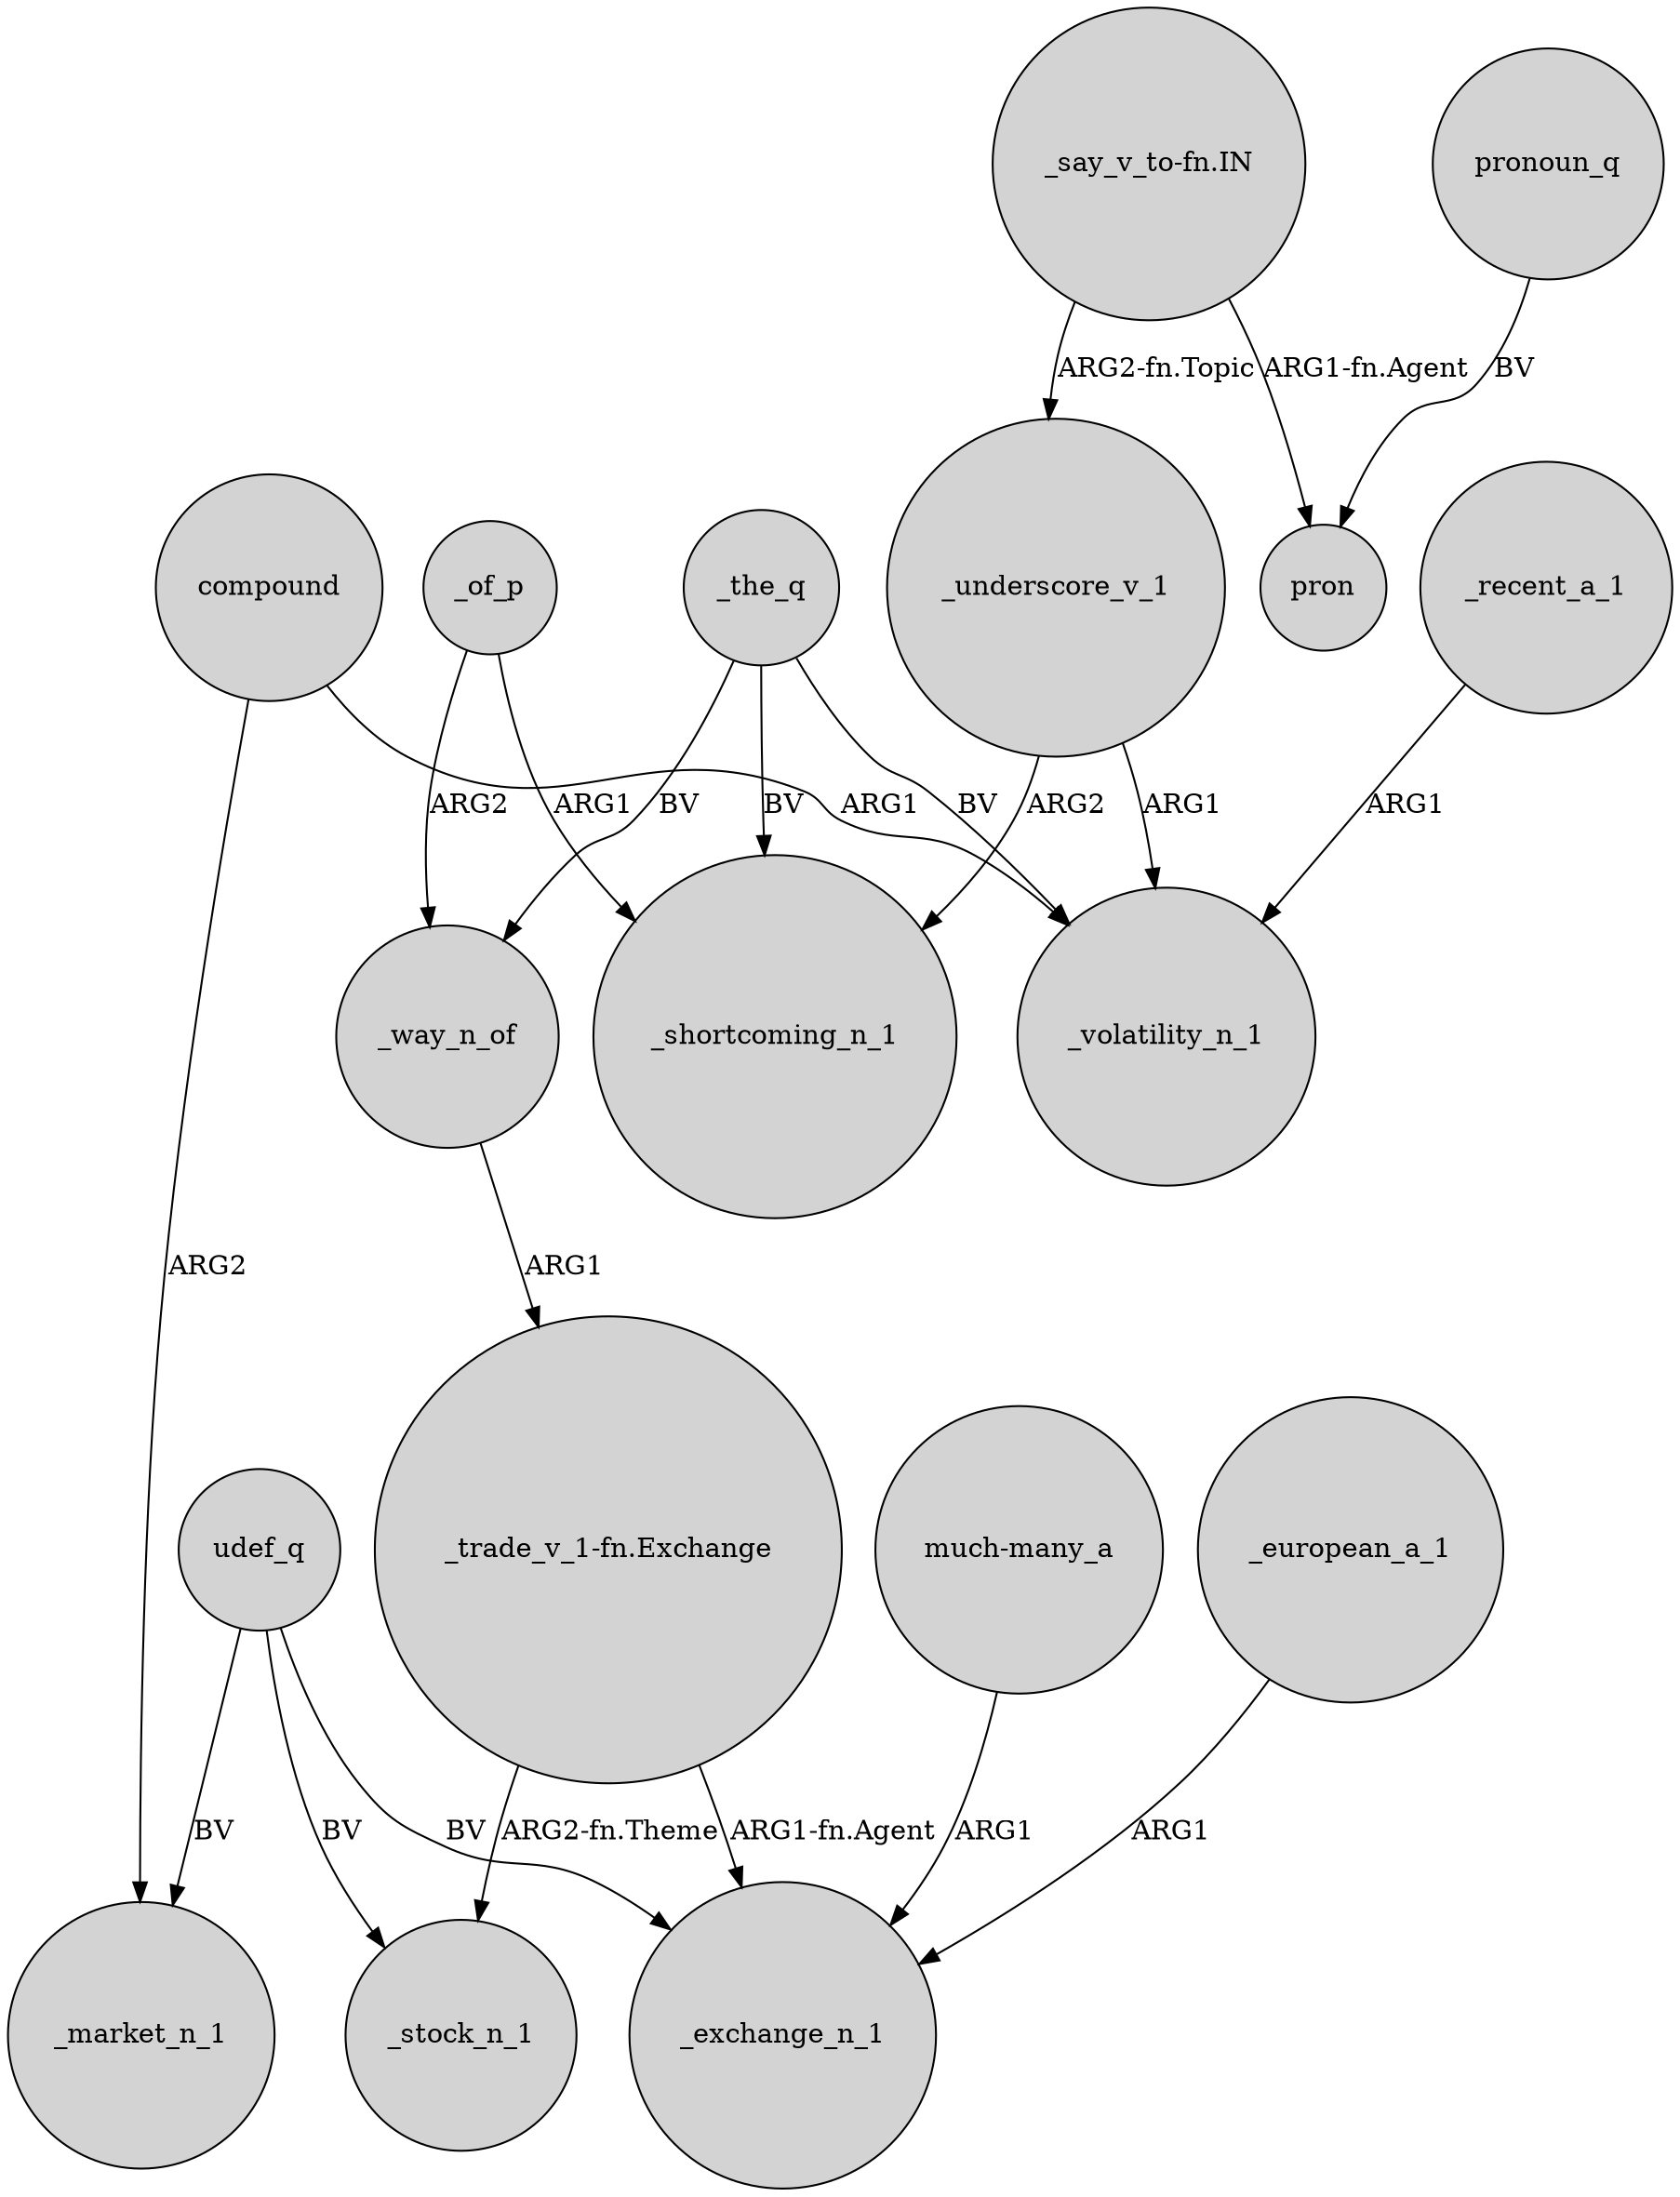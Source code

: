 digraph {
	node [shape=circle style=filled]
	compound -> _market_n_1 [label=ARG2]
	_the_q -> _volatility_n_1 [label=BV]
	_underscore_v_1 -> _shortcoming_n_1 [label=ARG2]
	_recent_a_1 -> _volatility_n_1 [label=ARG1]
	_the_q -> _way_n_of [label=BV]
	_way_n_of -> "_trade_v_1-fn.Exchange" [label=ARG1]
	"_say_v_to-fn.IN" -> _underscore_v_1 [label="ARG2-fn.Topic"]
	udef_q -> _market_n_1 [label=BV]
	"much-many_a" -> _exchange_n_1 [label=ARG1]
	_european_a_1 -> _exchange_n_1 [label=ARG1]
	_of_p -> _way_n_of [label=ARG2]
	"_trade_v_1-fn.Exchange" -> _stock_n_1 [label="ARG2-fn.Theme"]
	pronoun_q -> pron [label=BV]
	udef_q -> _stock_n_1 [label=BV]
	_of_p -> _shortcoming_n_1 [label=ARG1]
	compound -> _volatility_n_1 [label=ARG1]
	_the_q -> _shortcoming_n_1 [label=BV]
	"_trade_v_1-fn.Exchange" -> _exchange_n_1 [label="ARG1-fn.Agent"]
	"_say_v_to-fn.IN" -> pron [label="ARG1-fn.Agent"]
	_underscore_v_1 -> _volatility_n_1 [label=ARG1]
	udef_q -> _exchange_n_1 [label=BV]
}
